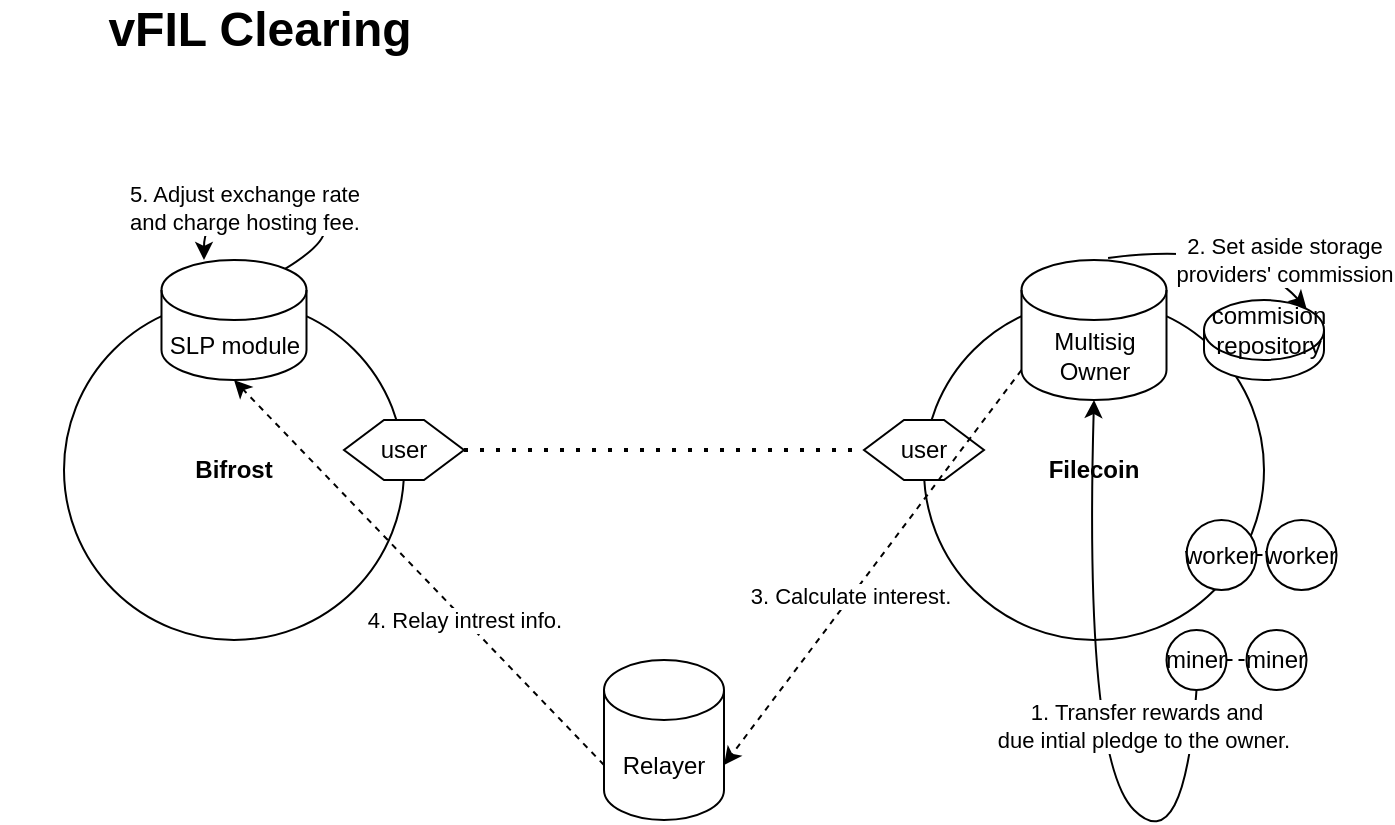 <mxfile version="20.7.4" type="github"><diagram id="1qVJCfuYaMeoUfc-0dYW" name="Page-1"><mxGraphModel dx="1434" dy="828" grid="1" gridSize="10" guides="1" tooltips="1" connect="1" arrows="1" fold="1" page="1" pageScale="1" pageWidth="827" pageHeight="1169" math="0" shadow="0"><root><mxCell id="0"/><mxCell id="1" parent="0"/><mxCell id="QOcSFR8y_e22kkafj4sU-1" value="&lt;b&gt;Bifrost&lt;/b&gt;" style="ellipse;whiteSpace=wrap;html=1;aspect=fixed;" parent="1" vertex="1"><mxGeometry x="120" y="210" width="170" height="170" as="geometry"/></mxCell><mxCell id="QOcSFR8y_e22kkafj4sU-2" value="&lt;b&gt;Filecoin&lt;/b&gt;" style="ellipse;whiteSpace=wrap;html=1;aspect=fixed;" parent="1" vertex="1"><mxGeometry x="550" y="210" width="170" height="170" as="geometry"/></mxCell><mxCell id="QOcSFR8y_e22kkafj4sU-6" value="user" style="shape=hexagon;perimeter=hexagonPerimeter2;whiteSpace=wrap;html=1;fixedSize=1;" parent="1" vertex="1"><mxGeometry x="260" y="270" width="60" height="30" as="geometry"/></mxCell><mxCell id="QOcSFR8y_e22kkafj4sU-7" value="user" style="shape=hexagon;perimeter=hexagonPerimeter2;whiteSpace=wrap;html=1;fixedSize=1;" parent="1" vertex="1"><mxGeometry x="520" y="270" width="60" height="30" as="geometry"/></mxCell><mxCell id="QOcSFR8y_e22kkafj4sU-8" value="" style="endArrow=none;dashed=1;html=1;dashPattern=1 3;strokeWidth=2;rounded=0;exitX=1;exitY=0.5;exitDx=0;exitDy=0;entryX=0;entryY=0.5;entryDx=0;entryDy=0;" parent="1" source="QOcSFR8y_e22kkafj4sU-6" target="QOcSFR8y_e22kkafj4sU-7" edge="1"><mxGeometry width="50" height="50" relative="1" as="geometry"><mxPoint x="360" y="350" as="sourcePoint"/><mxPoint x="410" y="300" as="targetPoint"/></mxGeometry></mxCell><mxCell id="QOcSFR8y_e22kkafj4sU-9" value="Multisig&lt;br&gt;Owner" style="shape=cylinder3;whiteSpace=wrap;html=1;boundedLbl=1;backgroundOutline=1;size=15;" parent="1" vertex="1"><mxGeometry x="598.75" y="190" width="72.5" height="70" as="geometry"/></mxCell><mxCell id="QOcSFR8y_e22kkafj4sU-10" value="worker" style="ellipse;whiteSpace=wrap;html=1;aspect=fixed;" parent="1" vertex="1"><mxGeometry x="681.25" y="320" width="35" height="35" as="geometry"/></mxCell><mxCell id="QOcSFR8y_e22kkafj4sU-11" value="SLP module" style="shape=cylinder3;whiteSpace=wrap;html=1;boundedLbl=1;backgroundOutline=1;size=15;" parent="1" vertex="1"><mxGeometry x="168.75" y="190" width="72.5" height="60" as="geometry"/></mxCell><mxCell id="womPOICztjm91fhaPhi_-1" value="Relayer" style="shape=cylinder3;whiteSpace=wrap;html=1;boundedLbl=1;backgroundOutline=1;size=15;" parent="1" vertex="1"><mxGeometry x="390" y="390" width="60" height="80" as="geometry"/></mxCell><mxCell id="womPOICztjm91fhaPhi_-3" value="miner" style="ellipse;whiteSpace=wrap;html=1;aspect=fixed;" parent="1" vertex="1"><mxGeometry x="671.25" y="375" width="30" height="30" as="geometry"/></mxCell><mxCell id="womPOICztjm91fhaPhi_-4" value="miner" style="ellipse;whiteSpace=wrap;html=1;aspect=fixed;" parent="1" vertex="1"><mxGeometry x="711.25" y="375" width="30" height="30" as="geometry"/></mxCell><mxCell id="womPOICztjm91fhaPhi_-7" value="" style="endArrow=none;dashed=1;html=1;rounded=0;exitX=1;exitY=0.5;exitDx=0;exitDy=0;" parent="1" source="womPOICztjm91fhaPhi_-3" edge="1"><mxGeometry width="50" height="50" relative="1" as="geometry"><mxPoint x="701.25" y="435" as="sourcePoint"/><mxPoint x="711.25" y="390" as="targetPoint"/></mxGeometry></mxCell><mxCell id="womPOICztjm91fhaPhi_-11" value="" style="endArrow=classic;html=1;rounded=0;dashed=1;exitX=0;exitY=1;exitDx=0;exitDy=-15;exitPerimeter=0;entryX=1;entryY=0;entryDx=0;entryDy=52.5;entryPerimeter=0;" parent="1" source="QOcSFR8y_e22kkafj4sU-9" target="womPOICztjm91fhaPhi_-1" edge="1"><mxGeometry width="50" height="50" relative="1" as="geometry"><mxPoint x="630" y="500" as="sourcePoint"/><mxPoint x="540" y="510" as="targetPoint"/></mxGeometry></mxCell><mxCell id="yuQFEDINcLpY2eNo5cRC-11" value="3. Calculate interest." style="edgeLabel;html=1;align=center;verticalAlign=middle;resizable=0;points=[];" parent="womPOICztjm91fhaPhi_-11" vertex="1" connectable="0"><mxGeometry x="0.147" y="-1" relative="1" as="geometry"><mxPoint as="offset"/></mxGeometry></mxCell><mxCell id="womPOICztjm91fhaPhi_-12" value="" style="endArrow=classic;html=1;rounded=0;dashed=1;entryX=0.5;entryY=1;entryDx=0;entryDy=0;entryPerimeter=0;exitX=0;exitY=0;exitDx=0;exitDy=52.5;exitPerimeter=0;" parent="1" source="womPOICztjm91fhaPhi_-1" target="QOcSFR8y_e22kkafj4sU-11" edge="1"><mxGeometry width="50" height="50" relative="1" as="geometry"><mxPoint x="200" y="450" as="sourcePoint"/><mxPoint x="280" y="510" as="targetPoint"/></mxGeometry></mxCell><mxCell id="BegiZXsB2lmXTK1803qB-1" value="4. Relay intrest info." style="edgeLabel;html=1;align=center;verticalAlign=middle;resizable=0;points=[];" parent="womPOICztjm91fhaPhi_-12" vertex="1" connectable="0"><mxGeometry x="-0.134" y="1" relative="1" as="geometry"><mxPoint x="11" y="10" as="offset"/></mxGeometry></mxCell><mxCell id="womPOICztjm91fhaPhi_-15" value="vFIL Clearing" style="text;html=1;strokeColor=none;fillColor=none;align=center;verticalAlign=middle;whiteSpace=wrap;rounded=0;fontStyle=1;fontSize=24;" parent="1" vertex="1"><mxGeometry x="88" y="60" width="260" height="30" as="geometry"/></mxCell><mxCell id="yuQFEDINcLpY2eNo5cRC-3" value="worker" style="ellipse;whiteSpace=wrap;html=1;aspect=fixed;" parent="1" vertex="1"><mxGeometry x="721.25" y="320" width="35" height="35" as="geometry"/></mxCell><mxCell id="yuQFEDINcLpY2eNo5cRC-4" value="" style="endArrow=none;dashed=1;html=1;rounded=0;exitX=1;exitY=0.5;exitDx=0;exitDy=0;entryX=0;entryY=0.5;entryDx=0;entryDy=0;" parent="1" source="QOcSFR8y_e22kkafj4sU-10" target="yuQFEDINcLpY2eNo5cRC-3" edge="1"><mxGeometry width="50" height="50" relative="1" as="geometry"><mxPoint x="711.25" y="495" as="sourcePoint"/><mxPoint x="761.25" y="445" as="targetPoint"/></mxGeometry></mxCell><mxCell id="yuQFEDINcLpY2eNo5cRC-6" value="" style="curved=1;endArrow=classic;html=1;rounded=0;exitX=0.5;exitY=1;exitDx=0;exitDy=0;entryX=0.5;entryY=1;entryDx=0;entryDy=0;entryPerimeter=0;" parent="1" source="womPOICztjm91fhaPhi_-3" target="QOcSFR8y_e22kkafj4sU-9" edge="1"><mxGeometry width="50" height="50" relative="1" as="geometry"><mxPoint x="630" y="490" as="sourcePoint"/><mxPoint x="680" y="440" as="targetPoint"/><Array as="points"><mxPoint x="680" y="490"/><mxPoint x="630" y="440"/></Array></mxGeometry></mxCell><mxCell id="yuQFEDINcLpY2eNo5cRC-7" value="1. Transfer rewards and &lt;br&gt;due intial pledge to the owner.&amp;nbsp;" style="edgeLabel;html=1;align=center;verticalAlign=middle;resizable=0;points=[];" parent="yuQFEDINcLpY2eNo5cRC-6" vertex="1" connectable="0"><mxGeometry x="0.034" y="-4" relative="1" as="geometry"><mxPoint x="26" as="offset"/></mxGeometry></mxCell><mxCell id="yuQFEDINcLpY2eNo5cRC-13" value="" style="curved=1;endArrow=classic;html=1;rounded=0;exitX=0.855;exitY=0;exitDx=0;exitDy=4.35;exitPerimeter=0;entryX=0.293;entryY=0;entryDx=0;entryDy=0;entryPerimeter=0;" parent="1" source="QOcSFR8y_e22kkafj4sU-11" target="QOcSFR8y_e22kkafj4sU-11" edge="1"><mxGeometry width="50" height="50" relative="1" as="geometry"><mxPoint x="220" y="170" as="sourcePoint"/><mxPoint x="270" y="120" as="targetPoint"/><Array as="points"><mxPoint x="270" y="170"/><mxPoint x="190" y="160"/></Array></mxGeometry></mxCell><mxCell id="yuQFEDINcLpY2eNo5cRC-14" value="5. Adjust exchange rate &lt;br&gt;and charge hosting fee." style="edgeLabel;html=1;align=center;verticalAlign=middle;resizable=0;points=[];" parent="yuQFEDINcLpY2eNo5cRC-13" vertex="1" connectable="0"><mxGeometry x="0.359" y="1" relative="1" as="geometry"><mxPoint as="offset"/></mxGeometry></mxCell><mxCell id="OYXihLnQOtyQsWE-R_Is-1" value="" style="shape=cylinder3;whiteSpace=wrap;html=1;boundedLbl=1;backgroundOutline=1;size=15;" vertex="1" parent="1"><mxGeometry x="690" y="210" width="60" height="40" as="geometry"/></mxCell><mxCell id="OYXihLnQOtyQsWE-R_Is-3" value="" style="curved=1;endArrow=classic;html=1;rounded=0;exitX=0.597;exitY=-0.014;exitDx=0;exitDy=0;exitPerimeter=0;entryX=0.855;entryY=0;entryDx=0;entryDy=4.35;entryPerimeter=0;" edge="1" parent="1" source="QOcSFR8y_e22kkafj4sU-9" target="OYXihLnQOtyQsWE-R_Is-1"><mxGeometry width="50" height="50" relative="1" as="geometry"><mxPoint x="700" y="190" as="sourcePoint"/><mxPoint x="750" y="140" as="targetPoint"/><Array as="points"><mxPoint x="710" y="180"/></Array></mxGeometry></mxCell><mxCell id="OYXihLnQOtyQsWE-R_Is-4" value="2. Set aside storage &lt;br&gt;providers' commission" style="edgeLabel;html=1;align=center;verticalAlign=middle;resizable=0;points=[];" vertex="1" connectable="0" parent="OYXihLnQOtyQsWE-R_Is-3"><mxGeometry x="-0.438" y="1" relative="1" as="geometry"><mxPoint x="56" y="6" as="offset"/></mxGeometry></mxCell><mxCell id="OYXihLnQOtyQsWE-R_Is-5" value="commision repository" style="text;html=1;strokeColor=none;fillColor=none;align=center;verticalAlign=middle;whiteSpace=wrap;rounded=0;" vertex="1" parent="1"><mxGeometry x="678.25" y="210" width="88.75" height="30" as="geometry"/></mxCell></root></mxGraphModel></diagram></mxfile>